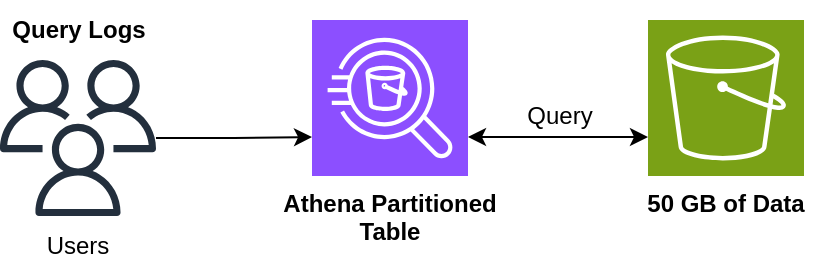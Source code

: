 <mxfile version="23.1.2" type="github">
  <diagram name="Page-1" id="p3_Bfls0HIJl7nSXm-mF">
    <mxGraphModel dx="820" dy="522" grid="1" gridSize="10" guides="1" tooltips="1" connect="1" arrows="1" fold="1" page="1" pageScale="1" pageWidth="850" pageHeight="1100" math="0" shadow="0">
      <root>
        <mxCell id="0" />
        <mxCell id="1" parent="0" />
        <mxCell id="s60dKr3AMll4X8Ap8D_4-5" value="" style="group" vertex="1" connectable="0" parent="1">
          <mxGeometry x="300" y="200" width="78" height="138" as="geometry" />
        </mxCell>
        <mxCell id="s60dKr3AMll4X8Ap8D_4-4" value="&lt;b&gt;Query Logs&lt;/b&gt;" style="text;strokeColor=none;align=center;fillColor=none;html=1;verticalAlign=middle;whiteSpace=wrap;rounded=0;" vertex="1" parent="s60dKr3AMll4X8Ap8D_4-5">
          <mxGeometry x="3.5" width="71" height="30" as="geometry" />
        </mxCell>
        <mxCell id="s60dKr3AMll4X8Ap8D_4-22" value="" style="group" vertex="1" connectable="0" parent="s60dKr3AMll4X8Ap8D_4-5">
          <mxGeometry y="30" width="78" height="108" as="geometry" />
        </mxCell>
        <mxCell id="s60dKr3AMll4X8Ap8D_4-1" value="" style="sketch=0;outlineConnect=0;fontColor=#232F3E;gradientColor=none;fillColor=#232F3D;strokeColor=none;dashed=0;verticalLabelPosition=bottom;verticalAlign=top;align=center;html=1;fontSize=12;fontStyle=0;aspect=fixed;pointerEvents=1;shape=mxgraph.aws4.users;" vertex="1" parent="s60dKr3AMll4X8Ap8D_4-22">
          <mxGeometry width="78" height="78" as="geometry" />
        </mxCell>
        <mxCell id="s60dKr3AMll4X8Ap8D_4-3" value="Users" style="text;strokeColor=none;align=center;fillColor=none;html=1;verticalAlign=middle;whiteSpace=wrap;rounded=0;" vertex="1" parent="s60dKr3AMll4X8Ap8D_4-22">
          <mxGeometry x="9" y="78" width="60" height="30" as="geometry" />
        </mxCell>
        <mxCell id="s60dKr3AMll4X8Ap8D_4-14" value="" style="group" vertex="1" connectable="0" parent="1">
          <mxGeometry x="440" y="210" width="110" height="118" as="geometry" />
        </mxCell>
        <mxCell id="s60dKr3AMll4X8Ap8D_4-8" value="" style="sketch=0;points=[[0,0,0],[0.25,0,0],[0.5,0,0],[0.75,0,0],[1,0,0],[0,1,0],[0.25,1,0],[0.5,1,0],[0.75,1,0],[1,1,0],[0,0.25,0],[0,0.5,0],[0,0.75,0],[1,0.25,0],[1,0.5,0],[1,0.75,0]];outlineConnect=0;fontColor=#232F3E;fillColor=#8C4FFF;strokeColor=#ffffff;dashed=0;verticalLabelPosition=bottom;verticalAlign=top;align=center;html=1;fontSize=12;fontStyle=0;aspect=fixed;shape=mxgraph.aws4.resourceIcon;resIcon=mxgraph.aws4.athena;" vertex="1" parent="s60dKr3AMll4X8Ap8D_4-14">
          <mxGeometry x="16" width="78" height="78" as="geometry" />
        </mxCell>
        <mxCell id="s60dKr3AMll4X8Ap8D_4-12" value="&lt;b style=&quot;border-color: var(--border-color);&quot;&gt;Athena Partitioned Table&lt;/b&gt;" style="text;whiteSpace=wrap;html=1;align=center;" vertex="1" parent="s60dKr3AMll4X8Ap8D_4-14">
          <mxGeometry y="78" width="110" height="40" as="geometry" />
        </mxCell>
        <mxCell id="s60dKr3AMll4X8Ap8D_4-17" value="" style="group" vertex="1" connectable="0" parent="1">
          <mxGeometry x="610" y="210" width="106" height="96" as="geometry" />
        </mxCell>
        <mxCell id="s60dKr3AMll4X8Ap8D_4-6" value="" style="sketch=0;points=[[0,0,0],[0.25,0,0],[0.5,0,0],[0.75,0,0],[1,0,0],[0,1,0],[0.25,1,0],[0.5,1,0],[0.75,1,0],[1,1,0],[0,0.25,0],[0,0.5,0],[0,0.75,0],[1,0.25,0],[1,0.5,0],[1,0.75,0]];outlineConnect=0;fontColor=#232F3E;fillColor=#7AA116;strokeColor=#ffffff;dashed=0;verticalLabelPosition=bottom;verticalAlign=top;align=center;html=1;fontSize=12;fontStyle=0;aspect=fixed;shape=mxgraph.aws4.resourceIcon;resIcon=mxgraph.aws4.s3;" vertex="1" parent="s60dKr3AMll4X8Ap8D_4-17">
          <mxGeometry x="14" width="78" height="78" as="geometry" />
        </mxCell>
        <mxCell id="s60dKr3AMll4X8Ap8D_4-15" value="&lt;b&gt;50 GB of Data&lt;/b&gt;" style="text;whiteSpace=wrap;html=1;align=center;" vertex="1" parent="s60dKr3AMll4X8Ap8D_4-17">
          <mxGeometry y="78" width="106" height="18" as="geometry" />
        </mxCell>
        <mxCell id="s60dKr3AMll4X8Ap8D_4-19" style="edgeStyle=orthogonalEdgeStyle;rounded=0;orthogonalLoop=1;jettySize=auto;html=1;entryX=0;entryY=0.75;entryDx=0;entryDy=0;entryPerimeter=0;" edge="1" parent="1" source="s60dKr3AMll4X8Ap8D_4-1" target="s60dKr3AMll4X8Ap8D_4-8">
          <mxGeometry relative="1" as="geometry" />
        </mxCell>
        <mxCell id="s60dKr3AMll4X8Ap8D_4-20" style="edgeStyle=orthogonalEdgeStyle;rounded=0;orthogonalLoop=1;jettySize=auto;html=1;exitX=0;exitY=0.75;exitDx=0;exitDy=0;exitPerimeter=0;entryX=1;entryY=0.75;entryDx=0;entryDy=0;entryPerimeter=0;startArrow=classic;startFill=1;" edge="1" parent="1" source="s60dKr3AMll4X8Ap8D_4-6" target="s60dKr3AMll4X8Ap8D_4-8">
          <mxGeometry relative="1" as="geometry" />
        </mxCell>
        <mxCell id="s60dKr3AMll4X8Ap8D_4-21" value="Query" style="text;strokeColor=none;align=center;fillColor=none;html=1;verticalAlign=middle;whiteSpace=wrap;rounded=0;" vertex="1" parent="1">
          <mxGeometry x="550" y="243" width="60" height="30" as="geometry" />
        </mxCell>
      </root>
    </mxGraphModel>
  </diagram>
</mxfile>
